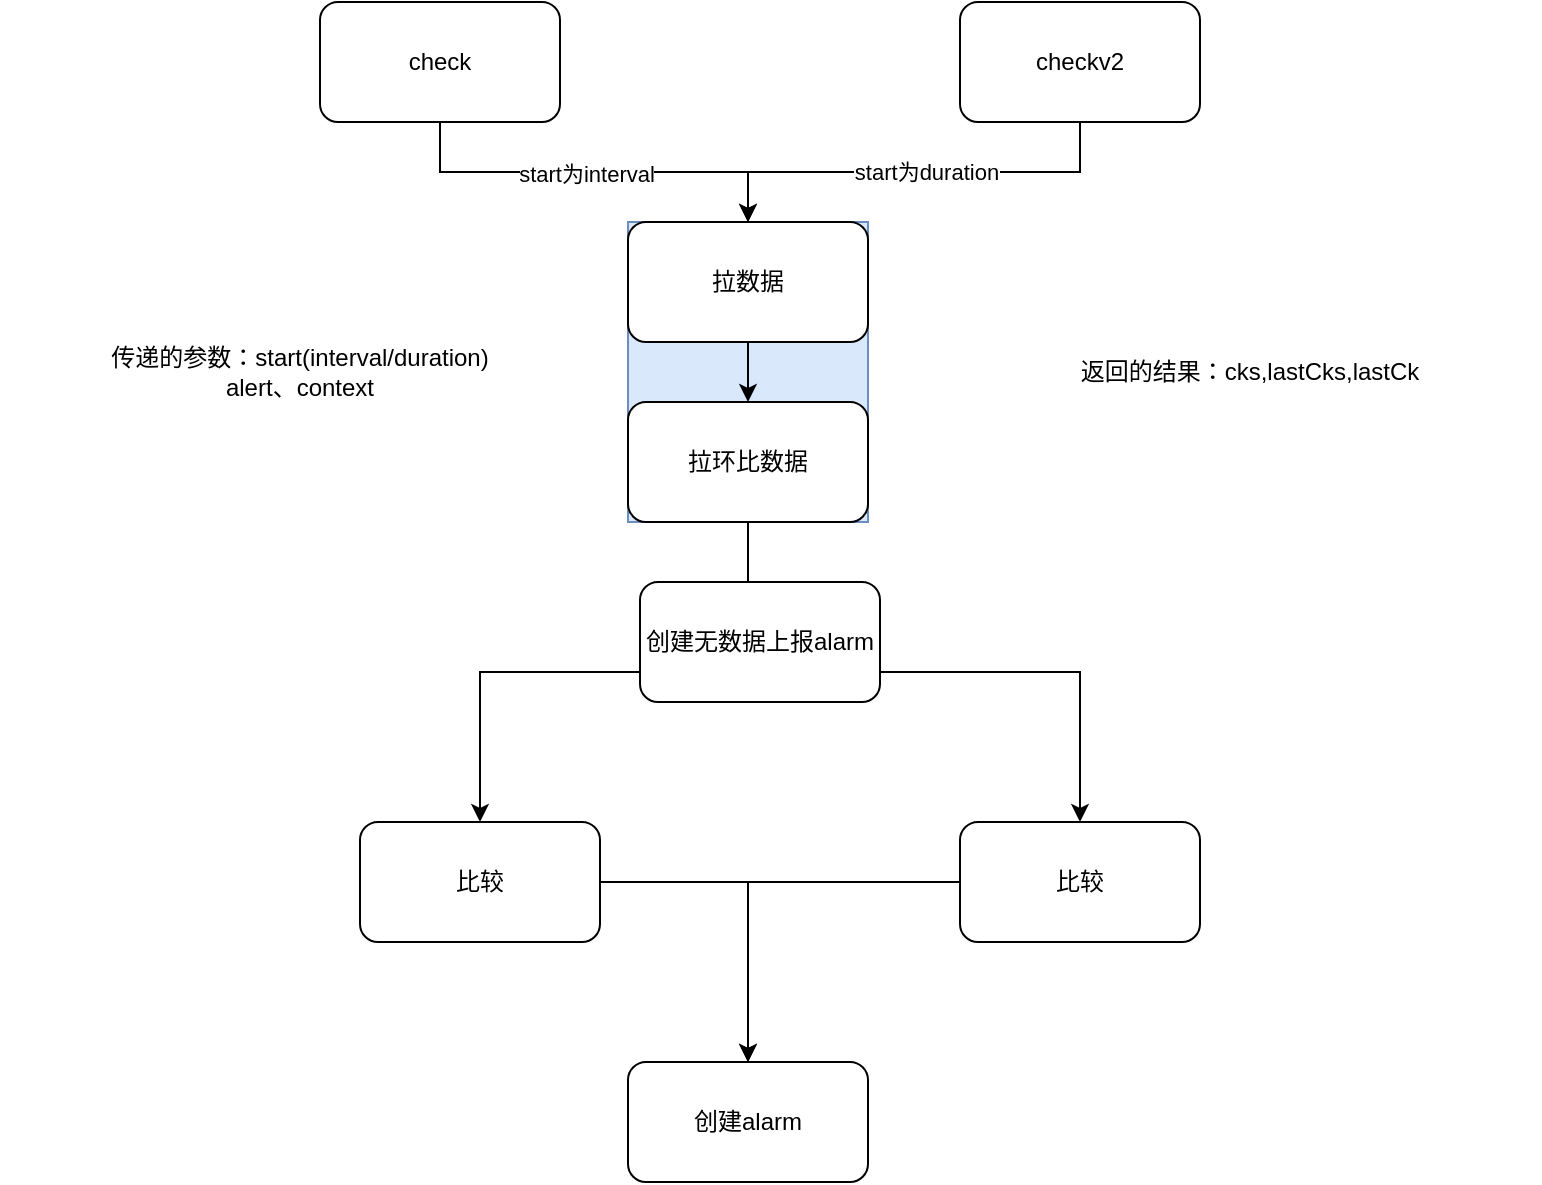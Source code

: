 <mxfile version="20.8.20" type="github">
  <diagram name="第 1 页" id="lrrHZ4swdHIC2B0YfNaa">
    <mxGraphModel dx="1650" dy="544" grid="1" gridSize="10" guides="1" tooltips="1" connect="1" arrows="1" fold="1" page="1" pageScale="1" pageWidth="827" pageHeight="1169" math="0" shadow="0">
      <root>
        <mxCell id="0" />
        <mxCell id="1" parent="0" />
        <mxCell id="4T8ELLFSV2IHGSas_9KA-9" style="edgeStyle=orthogonalEdgeStyle;rounded=0;orthogonalLoop=1;jettySize=auto;html=1;exitX=0.5;exitY=1;exitDx=0;exitDy=0;entryX=0.5;entryY=0;entryDx=0;entryDy=0;" edge="1" parent="1" source="4T8ELLFSV2IHGSas_9KA-1" target="4T8ELLFSV2IHGSas_9KA-4">
          <mxGeometry relative="1" as="geometry" />
        </mxCell>
        <mxCell id="4T8ELLFSV2IHGSas_9KA-21" value="start为interval" style="edgeLabel;html=1;align=center;verticalAlign=middle;resizable=0;points=[];" vertex="1" connectable="0" parent="4T8ELLFSV2IHGSas_9KA-9">
          <mxGeometry x="-0.045" y="-1" relative="1" as="geometry">
            <mxPoint as="offset" />
          </mxGeometry>
        </mxCell>
        <mxCell id="4T8ELLFSV2IHGSas_9KA-1" value="check" style="rounded=1;whiteSpace=wrap;html=1;" vertex="1" parent="1">
          <mxGeometry x="140" y="100" width="120" height="60" as="geometry" />
        </mxCell>
        <mxCell id="4T8ELLFSV2IHGSas_9KA-7" style="edgeStyle=orthogonalEdgeStyle;rounded=0;orthogonalLoop=1;jettySize=auto;html=1;exitX=0.5;exitY=1;exitDx=0;exitDy=0;entryX=0.5;entryY=0;entryDx=0;entryDy=0;" edge="1" parent="1" source="4T8ELLFSV2IHGSas_9KA-2" target="4T8ELLFSV2IHGSas_9KA-4">
          <mxGeometry relative="1" as="geometry" />
        </mxCell>
        <mxCell id="4T8ELLFSV2IHGSas_9KA-22" value="start为duration" style="edgeLabel;html=1;align=center;verticalAlign=middle;resizable=0;points=[];" vertex="1" connectable="0" parent="4T8ELLFSV2IHGSas_9KA-7">
          <mxGeometry x="-0.05" relative="1" as="geometry">
            <mxPoint as="offset" />
          </mxGeometry>
        </mxCell>
        <mxCell id="4T8ELLFSV2IHGSas_9KA-2" value="checkv2" style="rounded=1;whiteSpace=wrap;html=1;" vertex="1" parent="1">
          <mxGeometry x="460" y="100" width="120" height="60" as="geometry" />
        </mxCell>
        <mxCell id="4T8ELLFSV2IHGSas_9KA-11" style="edgeStyle=orthogonalEdgeStyle;rounded=0;orthogonalLoop=1;jettySize=auto;html=1;exitX=0.5;exitY=1;exitDx=0;exitDy=0;" edge="1" parent="1" source="4T8ELLFSV2IHGSas_9KA-3" target="4T8ELLFSV2IHGSas_9KA-5">
          <mxGeometry relative="1" as="geometry" />
        </mxCell>
        <mxCell id="4T8ELLFSV2IHGSas_9KA-12" style="edgeStyle=orthogonalEdgeStyle;rounded=0;orthogonalLoop=1;jettySize=auto;html=1;exitX=0.5;exitY=1;exitDx=0;exitDy=0;entryX=0.5;entryY=0;entryDx=0;entryDy=0;" edge="1" parent="1" source="4T8ELLFSV2IHGSas_9KA-3" target="4T8ELLFSV2IHGSas_9KA-6">
          <mxGeometry relative="1" as="geometry" />
        </mxCell>
        <mxCell id="4T8ELLFSV2IHGSas_9KA-14" style="edgeStyle=orthogonalEdgeStyle;rounded=0;orthogonalLoop=1;jettySize=auto;html=1;entryX=0.5;entryY=0;entryDx=0;entryDy=0;" edge="1" parent="1" source="4T8ELLFSV2IHGSas_9KA-5" target="4T8ELLFSV2IHGSas_9KA-13">
          <mxGeometry relative="1" as="geometry" />
        </mxCell>
        <mxCell id="4T8ELLFSV2IHGSas_9KA-5" value="比较" style="rounded=1;whiteSpace=wrap;html=1;" vertex="1" parent="1">
          <mxGeometry x="160" y="510" width="120" height="60" as="geometry" />
        </mxCell>
        <mxCell id="4T8ELLFSV2IHGSas_9KA-16" style="edgeStyle=orthogonalEdgeStyle;rounded=0;orthogonalLoop=1;jettySize=auto;html=1;exitX=0;exitY=0.5;exitDx=0;exitDy=0;entryX=0.5;entryY=0;entryDx=0;entryDy=0;" edge="1" parent="1" source="4T8ELLFSV2IHGSas_9KA-6" target="4T8ELLFSV2IHGSas_9KA-13">
          <mxGeometry relative="1" as="geometry" />
        </mxCell>
        <mxCell id="4T8ELLFSV2IHGSas_9KA-6" value="比较" style="rounded=1;whiteSpace=wrap;html=1;" vertex="1" parent="1">
          <mxGeometry x="460" y="510" width="120" height="60" as="geometry" />
        </mxCell>
        <mxCell id="4T8ELLFSV2IHGSas_9KA-13" value="创建alarm" style="rounded=1;whiteSpace=wrap;html=1;" vertex="1" parent="1">
          <mxGeometry x="294" y="630" width="120" height="60" as="geometry" />
        </mxCell>
        <mxCell id="4T8ELLFSV2IHGSas_9KA-17" value="传递的参数：start(interval/duration)&lt;br&gt;alert、context" style="text;html=1;strokeColor=none;fillColor=none;align=center;verticalAlign=middle;whiteSpace=wrap;rounded=0;" vertex="1" parent="1">
          <mxGeometry x="-20" y="270" width="300" height="30" as="geometry" />
        </mxCell>
        <mxCell id="4T8ELLFSV2IHGSas_9KA-18" value="返回的结果：cks,lastCks,lastCk" style="text;html=1;strokeColor=none;fillColor=none;align=center;verticalAlign=middle;whiteSpace=wrap;rounded=0;" vertex="1" parent="1">
          <mxGeometry x="460" y="270" width="290" height="30" as="geometry" />
        </mxCell>
        <mxCell id="4T8ELLFSV2IHGSas_9KA-20" value="" style="group;fillColor=#dae8fc;strokeColor=#6c8ebf;" vertex="1" connectable="0" parent="1">
          <mxGeometry x="294" y="210" width="120" height="150" as="geometry" />
        </mxCell>
        <mxCell id="4T8ELLFSV2IHGSas_9KA-3" value="拉环比数据" style="rounded=1;whiteSpace=wrap;html=1;movable=1;resizable=1;rotatable=1;deletable=1;editable=1;locked=0;connectable=1;" vertex="1" parent="4T8ELLFSV2IHGSas_9KA-20">
          <mxGeometry y="90" width="120" height="60" as="geometry" />
        </mxCell>
        <mxCell id="4T8ELLFSV2IHGSas_9KA-10" value="" style="edgeStyle=orthogonalEdgeStyle;rounded=0;orthogonalLoop=1;jettySize=auto;html=1;movable=1;resizable=1;rotatable=1;deletable=1;editable=1;locked=0;connectable=1;" edge="1" parent="4T8ELLFSV2IHGSas_9KA-20" source="4T8ELLFSV2IHGSas_9KA-4" target="4T8ELLFSV2IHGSas_9KA-3">
          <mxGeometry relative="1" as="geometry" />
        </mxCell>
        <mxCell id="4T8ELLFSV2IHGSas_9KA-4" value="拉数据" style="rounded=1;whiteSpace=wrap;html=1;movable=1;resizable=1;rotatable=1;deletable=1;editable=1;locked=0;connectable=1;" vertex="1" parent="4T8ELLFSV2IHGSas_9KA-20">
          <mxGeometry width="120" height="60" as="geometry" />
        </mxCell>
        <mxCell id="4T8ELLFSV2IHGSas_9KA-23" value="创建无数据上报alarm" style="rounded=1;whiteSpace=wrap;html=1;" vertex="1" parent="1">
          <mxGeometry x="300" y="390" width="120" height="60" as="geometry" />
        </mxCell>
      </root>
    </mxGraphModel>
  </diagram>
</mxfile>
